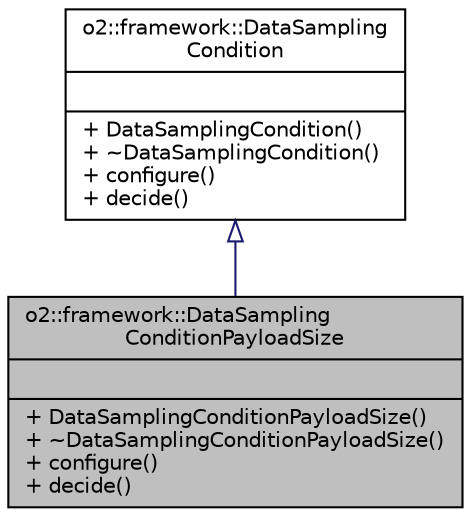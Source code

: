 digraph "o2::framework::DataSamplingConditionPayloadSize"
{
 // INTERACTIVE_SVG=YES
  bgcolor="transparent";
  edge [fontname="Helvetica",fontsize="10",labelfontname="Helvetica",labelfontsize="10"];
  node [fontname="Helvetica",fontsize="10",shape=record];
  Node0 [label="{o2::framework::DataSampling\lConditionPayloadSize\n||+ DataSamplingConditionPayloadSize()\l+ ~DataSamplingConditionPayloadSize()\l+ configure()\l+ decide()\l}",height=0.2,width=0.4,color="black", fillcolor="grey75", style="filled", fontcolor="black"];
  Node1 -> Node0 [dir="back",color="midnightblue",fontsize="10",style="solid",arrowtail="onormal",fontname="Helvetica"];
  Node1 [label="{o2::framework::DataSampling\lCondition\n||+ DataSamplingCondition()\l+ ~DataSamplingCondition()\l+ configure()\l+ decide()\l}",height=0.2,width=0.4,color="black",URL="$de/d05/classo2_1_1framework_1_1DataSamplingCondition.html",tooltip="A standarised data sampling condition, to decide if given data sample should be passed forward..."];
}
